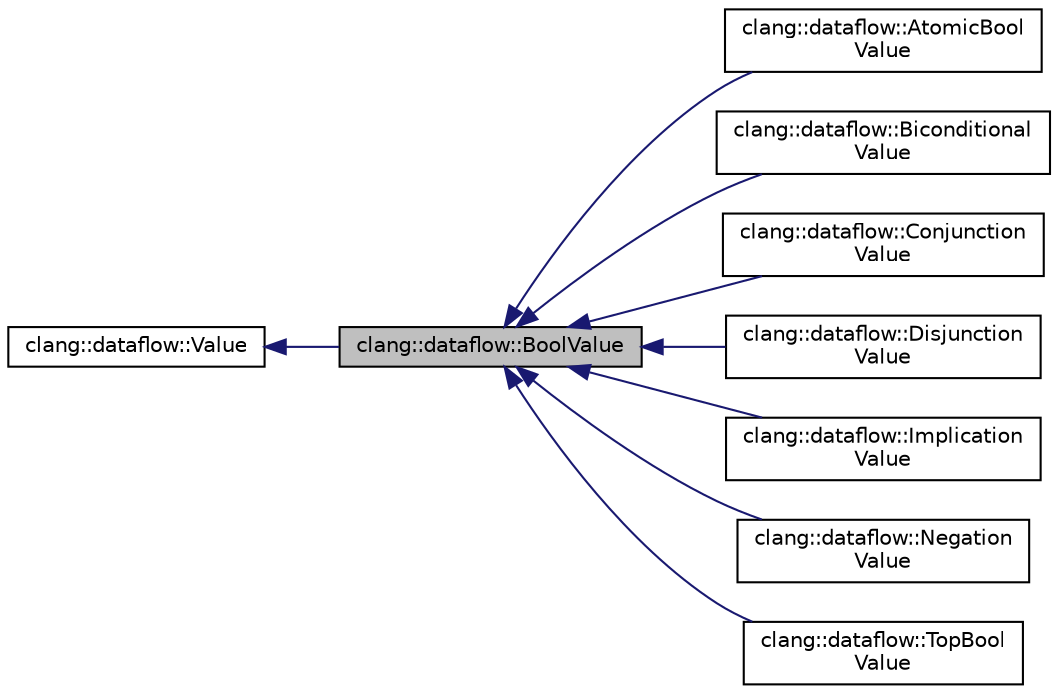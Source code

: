 digraph "clang::dataflow::BoolValue"
{
 // LATEX_PDF_SIZE
  bgcolor="transparent";
  edge [fontname="Helvetica",fontsize="10",labelfontname="Helvetica",labelfontsize="10"];
  node [fontname="Helvetica",fontsize="10",shape=record];
  rankdir="LR";
  Node1 [label="clang::dataflow::BoolValue",height=0.2,width=0.4,color="black", fillcolor="grey75", style="filled", fontcolor="black",tooltip="Models a boolean."];
  Node2 -> Node1 [dir="back",color="midnightblue",fontsize="10",style="solid",fontname="Helvetica"];
  Node2 [label="clang::dataflow::Value",height=0.2,width=0.4,color="black",URL="$classclang_1_1dataflow_1_1Value.html",tooltip="Base class for all values computed by abstract interpretation."];
  Node1 -> Node3 [dir="back",color="midnightblue",fontsize="10",style="solid",fontname="Helvetica"];
  Node3 [label="clang::dataflow::AtomicBool\lValue",height=0.2,width=0.4,color="black",URL="$classclang_1_1dataflow_1_1AtomicBoolValue.html",tooltip="Models an atomic boolean."];
  Node1 -> Node4 [dir="back",color="midnightblue",fontsize="10",style="solid",fontname="Helvetica"];
  Node4 [label="clang::dataflow::Biconditional\lValue",height=0.2,width=0.4,color="black",URL="$classclang_1_1dataflow_1_1BiconditionalValue.html",tooltip="Models a boolean biconditional."];
  Node1 -> Node5 [dir="back",color="midnightblue",fontsize="10",style="solid",fontname="Helvetica"];
  Node5 [label="clang::dataflow::Conjunction\lValue",height=0.2,width=0.4,color="black",URL="$classclang_1_1dataflow_1_1ConjunctionValue.html",tooltip="Models a boolean conjunction."];
  Node1 -> Node6 [dir="back",color="midnightblue",fontsize="10",style="solid",fontname="Helvetica"];
  Node6 [label="clang::dataflow::Disjunction\lValue",height=0.2,width=0.4,color="black",URL="$classclang_1_1dataflow_1_1DisjunctionValue.html",tooltip="Models a boolean disjunction."];
  Node1 -> Node7 [dir="back",color="midnightblue",fontsize="10",style="solid",fontname="Helvetica"];
  Node7 [label="clang::dataflow::Implication\lValue",height=0.2,width=0.4,color="black",URL="$classclang_1_1dataflow_1_1ImplicationValue.html",tooltip="Models a boolean implication."];
  Node1 -> Node8 [dir="back",color="midnightblue",fontsize="10",style="solid",fontname="Helvetica"];
  Node8 [label="clang::dataflow::Negation\lValue",height=0.2,width=0.4,color="black",URL="$classclang_1_1dataflow_1_1NegationValue.html",tooltip="Models a boolean negation."];
  Node1 -> Node9 [dir="back",color="midnightblue",fontsize="10",style="solid",fontname="Helvetica"];
  Node9 [label="clang::dataflow::TopBool\lValue",height=0.2,width=0.4,color="black",URL="$classclang_1_1dataflow_1_1TopBoolValue.html",tooltip="Models the trivially true formula, which is Top in the lattice of boolean formulas."];
}
